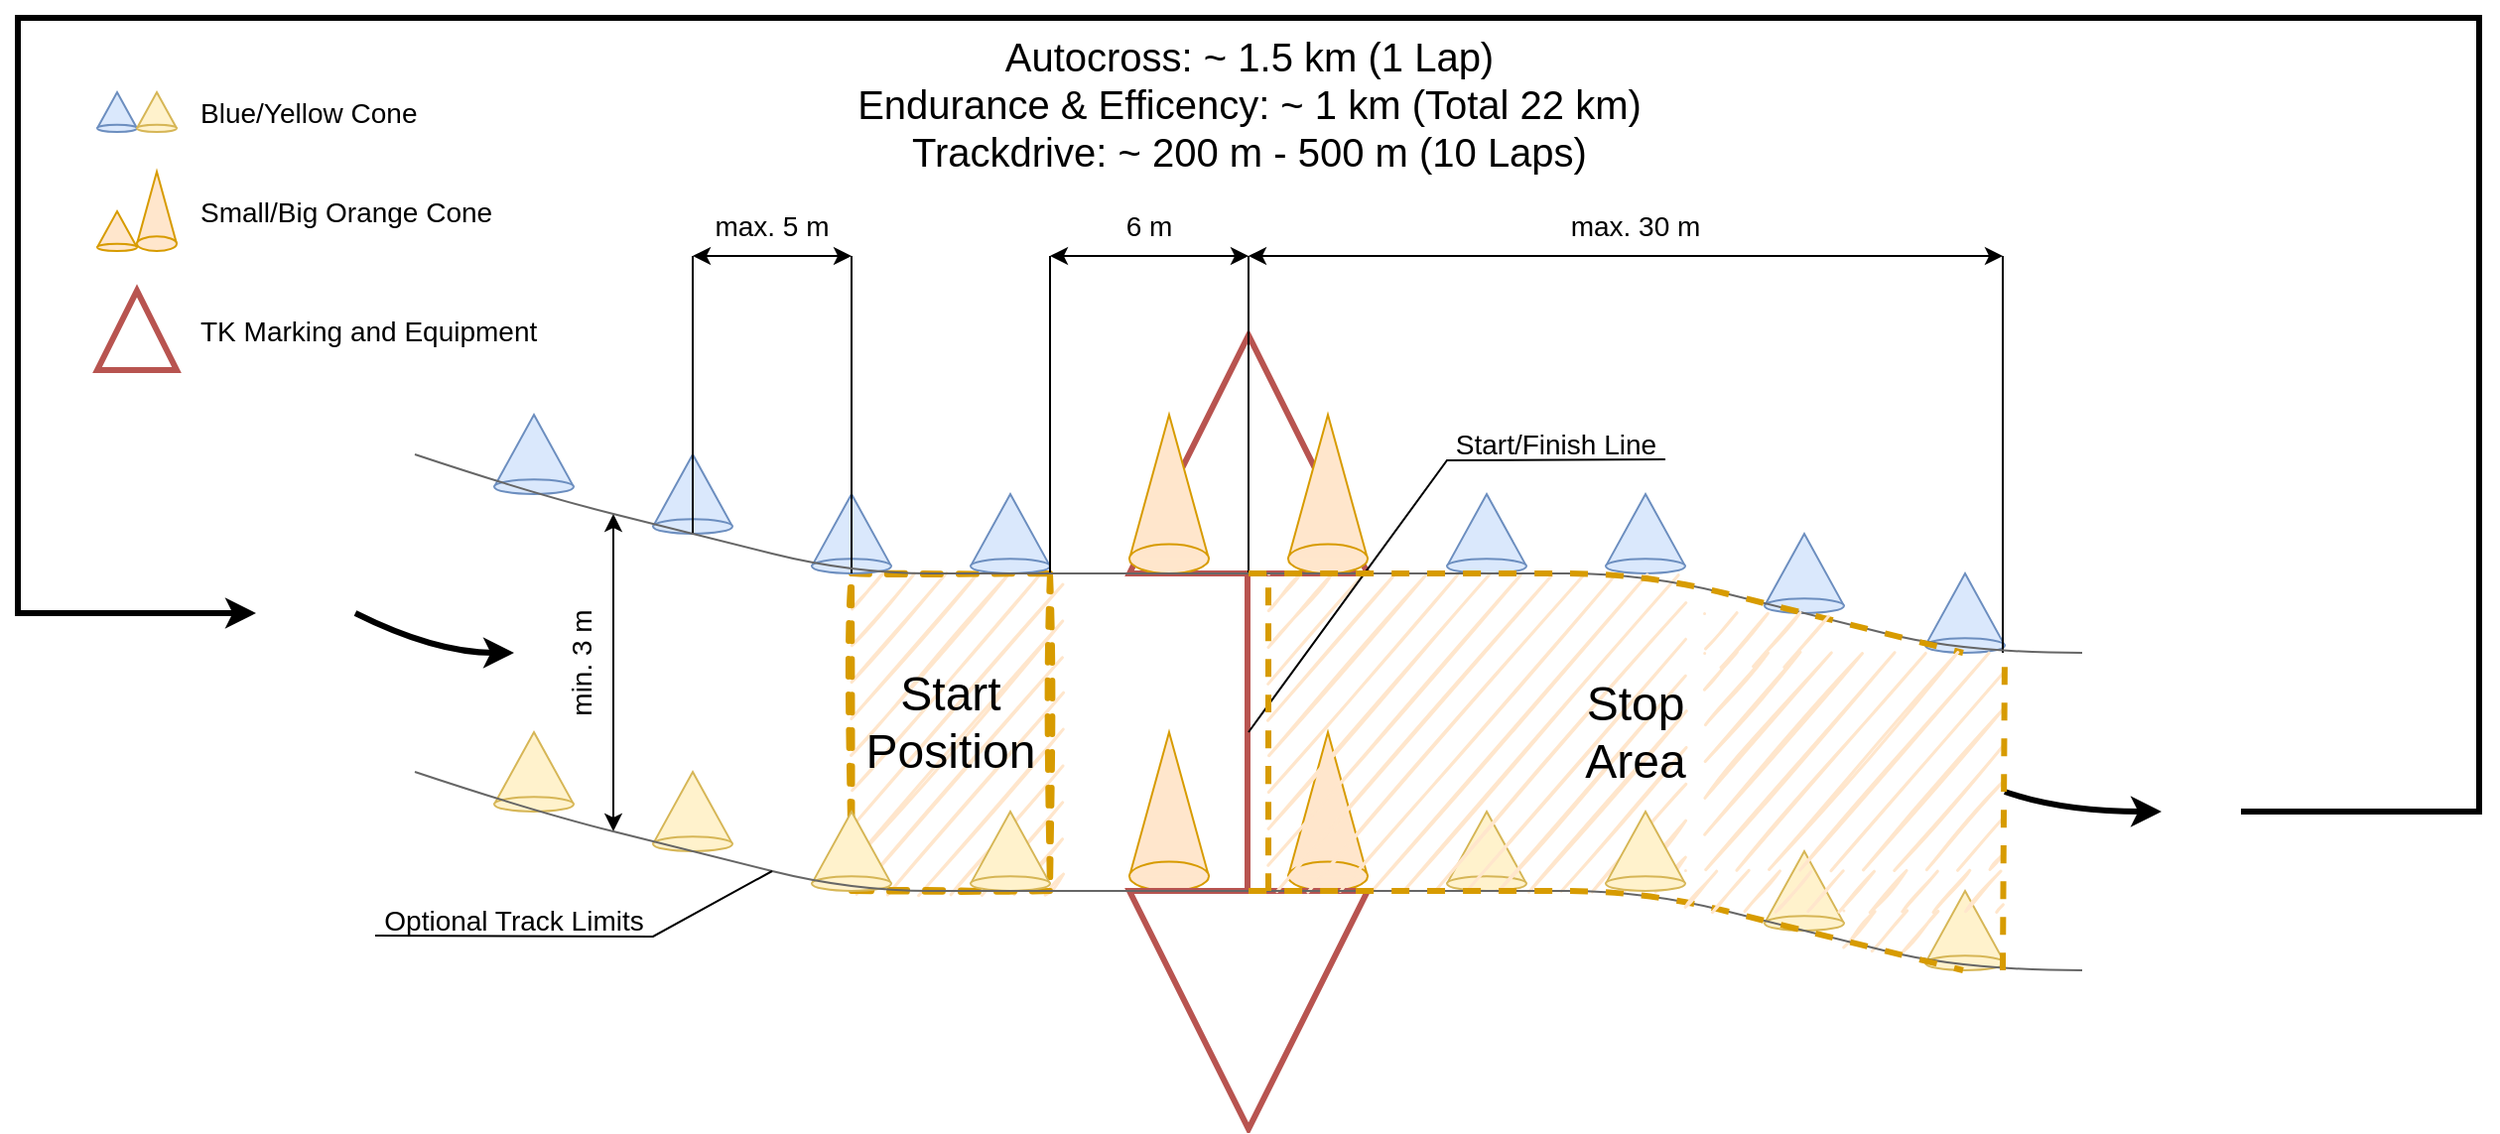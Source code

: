 <mxfile version="17.2.4" type="device"><diagram id="MuWoHAlohUoBWQjCXuMJ" name="Page-1"><mxGraphModel dx="1580" dy="1153" grid="1" gridSize="10" guides="1" tooltips="1" connect="1" arrows="1" fold="1" page="1" pageScale="1" pageWidth="827" pageHeight="1169" math="0" shadow="0"><root><mxCell id="0"/><mxCell id="1" parent="0"/><mxCell id="5dYm61Y0YN_d3e6Hcqkc-8" value="" style="whiteSpace=wrap;html=1;fillColor=#ffe6cc;strokeColor=none;sketch=1;strokeWidth=3;dashed=1;rotation=0;" vertex="1" parent="1"><mxGeometry x="1080" y="930" width="71" height="20" as="geometry"/></mxCell><mxCell id="jUUpaM-uG_o-R45H7bsd-24" value="" style="whiteSpace=wrap;html=1;fillColor=#ffe6cc;strokeColor=#d79b00;sketch=1;strokeWidth=3;dashed=1;" parent="1" vertex="1"><mxGeometry x="580" y="760" width="100" height="160" as="geometry"/></mxCell><mxCell id="hYnlsvXKL0sG7lJQO2ps-1" value="" style="verticalLabelPosition=bottom;verticalAlign=top;html=1;shape=mxgraph.basic.cone;fillColor=#dae8fc;strokeColor=#6c8ebf;" parent="1" vertex="1"><mxGeometry x="200" y="517.5" width="20" height="20" as="geometry"/></mxCell><mxCell id="hYnlsvXKL0sG7lJQO2ps-2" value="" style="verticalLabelPosition=bottom;verticalAlign=top;html=1;shape=mxgraph.basic.cone;fillColor=#fff2cc;strokeColor=#d6b656;" parent="1" vertex="1"><mxGeometry x="220" y="517.5" width="20" height="20" as="geometry"/></mxCell><mxCell id="hYnlsvXKL0sG7lJQO2ps-3" value="Blue/Yellow Cone" style="text;html=1;strokeColor=none;fillColor=none;align=left;verticalAlign=middle;whiteSpace=wrap;rounded=0;fontSize=14;" parent="1" vertex="1"><mxGeometry x="250" y="512.5" width="120" height="30" as="geometry"/></mxCell><mxCell id="hYnlsvXKL0sG7lJQO2ps-4" value="" style="verticalLabelPosition=bottom;verticalAlign=top;html=1;shape=mxgraph.basic.cone;fillColor=#ffe6cc;strokeColor=#d79b00;" parent="1" vertex="1"><mxGeometry x="220" y="557.5" width="20" height="40" as="geometry"/></mxCell><mxCell id="hYnlsvXKL0sG7lJQO2ps-5" value="" style="verticalLabelPosition=bottom;verticalAlign=top;html=1;shape=mxgraph.basic.cone;fillColor=#ffe6cc;strokeColor=#d79b00;" parent="1" vertex="1"><mxGeometry x="200" y="577.5" width="20" height="20" as="geometry"/></mxCell><mxCell id="hYnlsvXKL0sG7lJQO2ps-6" value="Small/Big Orange Cone" style="text;html=1;strokeColor=none;fillColor=none;align=left;verticalAlign=middle;whiteSpace=wrap;rounded=0;fontSize=14;" parent="1" vertex="1"><mxGeometry x="250" y="562.5" width="150" height="30" as="geometry"/></mxCell><mxCell id="hYnlsvXKL0sG7lJQO2ps-7" value="" style="triangle;whiteSpace=wrap;html=1;rotation=-90;fillColor=none;strokeColor=#b85450;strokeWidth=3;" parent="1" vertex="1"><mxGeometry x="200" y="617.5" width="40" height="40" as="geometry"/></mxCell><mxCell id="hYnlsvXKL0sG7lJQO2ps-8" value="TK Marking and Equipment" style="text;html=1;strokeColor=none;fillColor=none;align=left;verticalAlign=middle;whiteSpace=wrap;rounded=0;fontSize=14;" parent="1" vertex="1"><mxGeometry x="250" y="622.5" width="180" height="30" as="geometry"/></mxCell><mxCell id="jUUpaM-uG_o-R45H7bsd-1" value="" style="triangle;whiteSpace=wrap;html=1;rotation=-90;fillColor=none;strokeColor=#b85450;strokeWidth=3;" parent="1" vertex="1"><mxGeometry x="720" y="640" width="120" height="120" as="geometry"/></mxCell><mxCell id="jUUpaM-uG_o-R45H7bsd-2" value="" style="verticalLabelPosition=bottom;verticalAlign=top;html=1;shape=mxgraph.basic.cone;fillColor=#ffe6cc;strokeColor=#d79b00;" parent="1" vertex="1"><mxGeometry x="720" y="680" width="40" height="80" as="geometry"/></mxCell><mxCell id="jUUpaM-uG_o-R45H7bsd-3" value="" style="verticalLabelPosition=bottom;verticalAlign=top;html=1;shape=mxgraph.basic.cone;fillColor=#ffe6cc;strokeColor=#d79b00;sketch=0;" parent="1" vertex="1"><mxGeometry x="800" y="680" width="40" height="80" as="geometry"/></mxCell><mxCell id="jUUpaM-uG_o-R45H7bsd-4" value="" style="verticalLabelPosition=bottom;verticalAlign=top;html=1;shape=mxgraph.basic.cone;fillColor=#ffe6cc;strokeColor=#d79b00;" parent="1" vertex="1"><mxGeometry x="720" y="840" width="40" height="80" as="geometry"/></mxCell><mxCell id="jUUpaM-uG_o-R45H7bsd-5" value="" style="verticalLabelPosition=bottom;verticalAlign=top;html=1;shape=mxgraph.basic.cone;fillColor=#ffe6cc;strokeColor=#d79b00;" parent="1" vertex="1"><mxGeometry x="800" y="840" width="40" height="80" as="geometry"/></mxCell><mxCell id="jUUpaM-uG_o-R45H7bsd-6" value="" style="triangle;whiteSpace=wrap;html=1;rotation=90;fillColor=none;strokeColor=#b85450;strokeWidth=3;" parent="1" vertex="1"><mxGeometry x="720" y="920" width="120" height="120" as="geometry"/></mxCell><mxCell id="jUUpaM-uG_o-R45H7bsd-7" value="" style="endArrow=none;html=1;rounded=0;strokeWidth=3;entryX=0;entryY=0.5;entryDx=0;entryDy=0;exitX=0;exitY=0.5;exitDx=0;exitDy=0;fillColor=#f8cecc;strokeColor=#b85450;" parent="1" edge="1"><mxGeometry width="50" height="50" relative="1" as="geometry"><mxPoint x="779.5" y="920" as="sourcePoint"/><mxPoint x="779.5" y="760" as="targetPoint"/></mxGeometry></mxCell><mxCell id="jUUpaM-uG_o-R45H7bsd-8" value="" style="verticalLabelPosition=bottom;verticalAlign=top;html=1;shape=mxgraph.basic.cone;fillColor=#dae8fc;strokeColor=#6c8ebf;" parent="1" vertex="1"><mxGeometry x="640" y="720" width="40" height="40" as="geometry"/></mxCell><mxCell id="jUUpaM-uG_o-R45H7bsd-9" value="" style="verticalLabelPosition=bottom;verticalAlign=top;html=1;shape=mxgraph.basic.cone;fillColor=#fff2cc;strokeColor=#d6b656;" parent="1" vertex="1"><mxGeometry x="640" y="880" width="40" height="40" as="geometry"/></mxCell><mxCell id="jUUpaM-uG_o-R45H7bsd-10" value="" style="verticalLabelPosition=bottom;verticalAlign=top;html=1;shape=mxgraph.basic.cone;fillColor=#dae8fc;strokeColor=#6c8ebf;" parent="1" vertex="1"><mxGeometry x="560" y="720" width="40" height="40" as="geometry"/></mxCell><mxCell id="jUUpaM-uG_o-R45H7bsd-11" value="" style="verticalLabelPosition=bottom;verticalAlign=top;html=1;shape=mxgraph.basic.cone;fillColor=#fff2cc;strokeColor=#d6b656;" parent="1" vertex="1"><mxGeometry x="560" y="880" width="40" height="40" as="geometry"/></mxCell><mxCell id="jUUpaM-uG_o-R45H7bsd-12" value="" style="verticalLabelPosition=bottom;verticalAlign=top;html=1;shape=mxgraph.basic.cone;fillColor=#dae8fc;strokeColor=#6c8ebf;" parent="1" vertex="1"><mxGeometry x="480" y="700" width="40" height="40" as="geometry"/></mxCell><mxCell id="jUUpaM-uG_o-R45H7bsd-13" value="" style="verticalLabelPosition=bottom;verticalAlign=top;html=1;shape=mxgraph.basic.cone;fillColor=#fff2cc;strokeColor=#d6b656;" parent="1" vertex="1"><mxGeometry x="480" y="860" width="40" height="40" as="geometry"/></mxCell><mxCell id="jUUpaM-uG_o-R45H7bsd-14" value="" style="verticalLabelPosition=bottom;verticalAlign=top;html=1;shape=mxgraph.basic.cone;fillColor=#dae8fc;strokeColor=#6c8ebf;" parent="1" vertex="1"><mxGeometry x="400" y="680" width="40" height="40" as="geometry"/></mxCell><mxCell id="jUUpaM-uG_o-R45H7bsd-15" value="" style="verticalLabelPosition=bottom;verticalAlign=top;html=1;shape=mxgraph.basic.cone;fillColor=#fff2cc;strokeColor=#d6b656;" parent="1" vertex="1"><mxGeometry x="400" y="840" width="40" height="40" as="geometry"/></mxCell><mxCell id="jUUpaM-uG_o-R45H7bsd-16" value="" style="verticalLabelPosition=bottom;verticalAlign=top;html=1;shape=mxgraph.basic.cone;fillColor=#dae8fc;strokeColor=#6c8ebf;" parent="1" vertex="1"><mxGeometry x="880" y="720" width="40" height="40" as="geometry"/></mxCell><mxCell id="jUUpaM-uG_o-R45H7bsd-17" value="" style="verticalLabelPosition=bottom;verticalAlign=top;html=1;shape=mxgraph.basic.cone;fillColor=#fff2cc;strokeColor=#d6b656;" parent="1" vertex="1"><mxGeometry x="880" y="880" width="40" height="40" as="geometry"/></mxCell><mxCell id="jUUpaM-uG_o-R45H7bsd-18" value="" style="verticalLabelPosition=bottom;verticalAlign=top;html=1;shape=mxgraph.basic.cone;fillColor=#dae8fc;strokeColor=#6c8ebf;" parent="1" vertex="1"><mxGeometry x="960" y="720" width="40" height="40" as="geometry"/></mxCell><mxCell id="jUUpaM-uG_o-R45H7bsd-20" value="" style="verticalLabelPosition=bottom;verticalAlign=top;html=1;shape=mxgraph.basic.cone;fillColor=#dae8fc;strokeColor=#6c8ebf;" parent="1" vertex="1"><mxGeometry x="1040" y="740" width="40" height="40" as="geometry"/></mxCell><mxCell id="jUUpaM-uG_o-R45H7bsd-22" value="" style="verticalLabelPosition=bottom;verticalAlign=top;html=1;shape=mxgraph.basic.cone;fillColor=#dae8fc;strokeColor=#6c8ebf;" parent="1" vertex="1"><mxGeometry x="1121" y="760" width="40" height="40" as="geometry"/></mxCell><mxCell id="jUUpaM-uG_o-R45H7bsd-23" value="" style="verticalLabelPosition=bottom;verticalAlign=top;html=1;shape=mxgraph.basic.cone;fillColor=#fff2cc;strokeColor=#d6b656;" parent="1" vertex="1"><mxGeometry x="1121" y="920" width="40" height="40" as="geometry"/></mxCell><mxCell id="jUUpaM-uG_o-R45H7bsd-25" value="" style="endArrow=classic;startArrow=classic;html=1;rounded=0;" parent="1" edge="1"><mxGeometry width="50" height="50" relative="1" as="geometry"><mxPoint x="680" y="600" as="sourcePoint"/><mxPoint x="780" y="600" as="targetPoint"/></mxGeometry></mxCell><mxCell id="jUUpaM-uG_o-R45H7bsd-26" value="6 m" style="text;html=1;strokeColor=none;fillColor=none;align=center;verticalAlign=middle;whiteSpace=wrap;rounded=0;dashed=1;sketch=1;fontSize=14;" parent="1" vertex="1"><mxGeometry x="700" y="570" width="60" height="30" as="geometry"/></mxCell><mxCell id="jUUpaM-uG_o-R45H7bsd-27" value="Start Position" style="text;html=1;strokeColor=none;fillColor=none;align=center;verticalAlign=middle;whiteSpace=wrap;rounded=0;glass=0;dashed=1;sketch=1;fontSize=24;rotation=0;" parent="1" vertex="1"><mxGeometry x="580" y="820" width="100" height="30" as="geometry"/></mxCell><mxCell id="jUUpaM-uG_o-R45H7bsd-28" value="" style="whiteSpace=wrap;html=1;fillColor=#ffe6cc;strokeColor=none;sketch=1;strokeWidth=3;dashed=1;rotation=0;" parent="1" vertex="1"><mxGeometry x="790" y="760.68" width="210" height="159.32" as="geometry"/></mxCell><mxCell id="jUUpaM-uG_o-R45H7bsd-21" value="" style="verticalLabelPosition=bottom;verticalAlign=top;html=1;shape=mxgraph.basic.cone;fillColor=#fff2cc;strokeColor=#d6b656;" parent="1" vertex="1"><mxGeometry x="1040" y="900" width="40" height="40" as="geometry"/></mxCell><mxCell id="jUUpaM-uG_o-R45H7bsd-19" value="" style="verticalLabelPosition=bottom;verticalAlign=top;html=1;shape=mxgraph.basic.cone;fillColor=#fff2cc;strokeColor=#d6b656;" parent="1" vertex="1"><mxGeometry x="960" y="880" width="40" height="40" as="geometry"/></mxCell><mxCell id="jUUpaM-uG_o-R45H7bsd-29" value="Stop Area" style="text;html=1;strokeColor=none;fillColor=none;align=center;verticalAlign=middle;whiteSpace=wrap;rounded=0;glass=0;dashed=1;sketch=1;fontSize=24;rotation=0;" parent="1" vertex="1"><mxGeometry x="925" y="825" width="100" height="30" as="geometry"/></mxCell><mxCell id="jUUpaM-uG_o-R45H7bsd-31" value="" style="endArrow=none;html=1;rounded=0;exitX=1;exitY=0;exitDx=0;exitDy=0;" parent="1" source="jUUpaM-uG_o-R45H7bsd-24" edge="1"><mxGeometry width="50" height="50" relative="1" as="geometry"><mxPoint x="590" y="660" as="sourcePoint"/><mxPoint x="680" y="600" as="targetPoint"/></mxGeometry></mxCell><mxCell id="jUUpaM-uG_o-R45H7bsd-32" value="" style="endArrow=none;html=1;rounded=0;exitX=0;exitY=0.5;exitDx=0;exitDy=0;" parent="1" source="jUUpaM-uG_o-R45H7bsd-1" edge="1"><mxGeometry width="50" height="50" relative="1" as="geometry"><mxPoint x="690.0" y="770" as="sourcePoint"/><mxPoint x="780" y="600" as="targetPoint"/></mxGeometry></mxCell><mxCell id="jUUpaM-uG_o-R45H7bsd-33" value="" style="endArrow=none;html=1;rounded=0;" parent="1" edge="1"><mxGeometry width="50" height="50" relative="1" as="geometry"><mxPoint x="1160" y="800" as="sourcePoint"/><mxPoint x="1160" y="600" as="targetPoint"/></mxGeometry></mxCell><mxCell id="jUUpaM-uG_o-R45H7bsd-34" value="" style="endArrow=classic;startArrow=classic;html=1;rounded=0;" parent="1" edge="1"><mxGeometry width="50" height="50" relative="1" as="geometry"><mxPoint x="780" y="600" as="sourcePoint"/><mxPoint x="1160" y="600" as="targetPoint"/></mxGeometry></mxCell><mxCell id="jUUpaM-uG_o-R45H7bsd-35" value="max. 30 m" style="text;html=1;strokeColor=none;fillColor=none;align=center;verticalAlign=middle;whiteSpace=wrap;rounded=0;dashed=1;sketch=1;fontSize=14;" parent="1" vertex="1"><mxGeometry x="940" y="570" width="70" height="30" as="geometry"/></mxCell><mxCell id="jUUpaM-uG_o-R45H7bsd-36" value="" style="endArrow=classic;startArrow=classic;html=1;rounded=0;" parent="1" edge="1"><mxGeometry width="50" height="50" relative="1" as="geometry"><mxPoint x="460" y="890" as="sourcePoint"/><mxPoint x="460" y="730" as="targetPoint"/></mxGeometry></mxCell><mxCell id="jUUpaM-uG_o-R45H7bsd-37" value="min. 3 m" style="text;html=1;strokeColor=none;fillColor=none;align=center;verticalAlign=middle;whiteSpace=wrap;rounded=0;dashed=1;sketch=1;rotation=-90;fontSize=14;" parent="1" vertex="1"><mxGeometry x="414" y="790" width="60" height="30" as="geometry"/></mxCell><mxCell id="jUUpaM-uG_o-R45H7bsd-38" value="" style="endArrow=classic;startArrow=classic;html=1;rounded=0;" parent="1" edge="1"><mxGeometry width="50" height="50" relative="1" as="geometry"><mxPoint x="500" y="600" as="sourcePoint"/><mxPoint x="580" y="600" as="targetPoint"/></mxGeometry></mxCell><mxCell id="jUUpaM-uG_o-R45H7bsd-39" value="" style="endArrow=none;html=1;rounded=0;exitX=0.5;exitY=1;exitDx=0;exitDy=0;exitPerimeter=0;" parent="1" source="jUUpaM-uG_o-R45H7bsd-12" edge="1"><mxGeometry width="50" height="50" relative="1" as="geometry"><mxPoint x="530" y="690" as="sourcePoint"/><mxPoint x="500" y="600" as="targetPoint"/></mxGeometry></mxCell><mxCell id="jUUpaM-uG_o-R45H7bsd-40" value="" style="endArrow=none;html=1;rounded=0;exitX=0.5;exitY=1;exitDx=0;exitDy=0;exitPerimeter=0;" parent="1" source="jUUpaM-uG_o-R45H7bsd-10" edge="1"><mxGeometry width="50" height="50" relative="1" as="geometry"><mxPoint x="580" y="690" as="sourcePoint"/><mxPoint x="580" y="600" as="targetPoint"/></mxGeometry></mxCell><mxCell id="jUUpaM-uG_o-R45H7bsd-41" value="max. 5 m" style="text;html=1;strokeColor=none;fillColor=none;align=center;verticalAlign=middle;whiteSpace=wrap;rounded=0;dashed=1;sketch=1;rotation=0;fontSize=14;" parent="1" vertex="1"><mxGeometry x="510" y="570" width="60" height="30" as="geometry"/></mxCell><mxCell id="jUUpaM-uG_o-R45H7bsd-45" value="Start/Finish Line" style="text;html=1;strokeColor=none;fillColor=none;align=center;verticalAlign=middle;whiteSpace=wrap;rounded=0;dashed=1;sketch=1;fontSize=14;" parent="1" vertex="1"><mxGeometry x="880" y="680" width="110" height="30" as="geometry"/></mxCell><mxCell id="jUUpaM-uG_o-R45H7bsd-46" value="" style="endArrow=none;html=1;rounded=0;entryX=1;entryY=0.75;entryDx=0;entryDy=0;" parent="1" target="jUUpaM-uG_o-R45H7bsd-45" edge="1"><mxGeometry width="50" height="50" relative="1" as="geometry"><mxPoint x="780" y="840" as="sourcePoint"/><mxPoint x="830" y="790" as="targetPoint"/><Array as="points"><mxPoint x="880" y="703"/></Array></mxGeometry></mxCell><mxCell id="jUUpaM-uG_o-R45H7bsd-47" value="" style="endArrow=none;html=1;curved=1;fillColor=#f5f5f5;strokeColor=#666666;" parent="1" edge="1"><mxGeometry width="50" height="50" relative="1" as="geometry"><mxPoint x="360" y="860" as="sourcePoint"/><mxPoint x="1200" y="960" as="targetPoint"/><Array as="points"><mxPoint x="420" y="880"/><mxPoint x="500" y="900"/><mxPoint x="580" y="920"/><mxPoint x="660" y="920"/><mxPoint x="740" y="920"/><mxPoint x="820" y="920"/><mxPoint x="900" y="920"/><mxPoint x="980" y="920"/><mxPoint x="1060" y="940"/><mxPoint x="1140" y="960"/></Array></mxGeometry></mxCell><mxCell id="jUUpaM-uG_o-R45H7bsd-49" value="" style="endArrow=none;html=1;curved=1;fillColor=#f5f5f5;strokeColor=#666666;" parent="1" edge="1"><mxGeometry width="50" height="50" relative="1" as="geometry"><mxPoint x="360" y="700" as="sourcePoint"/><mxPoint x="1200" y="800" as="targetPoint"/><Array as="points"><mxPoint x="420" y="720"/><mxPoint x="500" y="740"/><mxPoint x="580" y="760"/><mxPoint x="660" y="760"/><mxPoint x="740" y="760"/><mxPoint x="820" y="760"/><mxPoint x="900" y="760"/><mxPoint x="980" y="760"/><mxPoint x="1060" y="780"/><mxPoint x="1140" y="800"/></Array></mxGeometry></mxCell><mxCell id="jUUpaM-uG_o-R45H7bsd-50" value="" style="endArrow=classic;html=1;curved=1;strokeWidth=3;" parent="1" edge="1"><mxGeometry width="50" height="50" relative="1" as="geometry"><mxPoint x="330" y="780" as="sourcePoint"/><mxPoint x="410" y="800" as="targetPoint"/><Array as="points"><mxPoint x="370" y="800"/></Array></mxGeometry></mxCell><mxCell id="jUUpaM-uG_o-R45H7bsd-52" value="" style="endArrow=classic;html=1;strokeWidth=3;curved=1;" parent="1" edge="1"><mxGeometry width="50" height="50" relative="1" as="geometry"><mxPoint x="1161" y="870" as="sourcePoint"/><mxPoint x="1240" y="880" as="targetPoint"/><Array as="points"><mxPoint x="1190" y="880"/></Array></mxGeometry></mxCell><mxCell id="jUUpaM-uG_o-R45H7bsd-53" value="Autocross: ~ 1.5 km (1 Lap)&lt;br style=&quot;font-size: 20px;&quot;&gt;Endurance &amp;amp; Efficency: ~ 1 km (Total 22 km)&lt;br style=&quot;font-size: 20px;&quot;&gt;Trackdrive: ~ 200 m - 500 m (10 Laps)" style="text;html=1;strokeColor=none;fillColor=none;align=center;verticalAlign=middle;whiteSpace=wrap;rounded=0;dashed=1;sketch=1;fontSize=20;" parent="1" vertex="1"><mxGeometry x="577.5" y="487.5" width="405" height="70" as="geometry"/></mxCell><mxCell id="jUUpaM-uG_o-R45H7bsd-54" value="" style="endArrow=classic;html=1;strokeWidth=3;rounded=0;" parent="1" edge="1"><mxGeometry width="50" height="50" relative="1" as="geometry"><mxPoint x="1280" y="880" as="sourcePoint"/><mxPoint x="280" y="780" as="targetPoint"/><Array as="points"><mxPoint x="1400" y="880"/><mxPoint x="1400" y="480"/><mxPoint x="160" y="480"/><mxPoint x="160" y="780"/></Array></mxGeometry></mxCell><mxCell id="yGmBvzYbvkXb6pHVGIK4-1" value="Optional Track Limits" style="text;html=1;strokeColor=none;fillColor=none;align=center;verticalAlign=middle;whiteSpace=wrap;rounded=0;dashed=1;sketch=1;fontSize=14;" parent="1" vertex="1"><mxGeometry x="340" y="920" width="140" height="30" as="geometry"/></mxCell><mxCell id="yGmBvzYbvkXb6pHVGIK4-2" value="" style="endArrow=none;html=1;rounded=0;exitX=0;exitY=0.75;exitDx=0;exitDy=0;" parent="1" source="yGmBvzYbvkXb6pHVGIK4-1" edge="1"><mxGeometry width="50" height="50" relative="1" as="geometry"><mxPoint x="920" y="1060" as="sourcePoint"/><mxPoint x="540" y="910" as="targetPoint"/><Array as="points"><mxPoint x="480" y="943"/></Array></mxGeometry></mxCell><mxCell id="5dYm61Y0YN_d3e6Hcqkc-2" value="" style="endArrow=none;html=1;exitX=0;exitY=0.5;exitDx=0;exitDy=0;fillColor=#ffe6cc;strokeColor=#d79b00;strokeWidth=3;curved=1;dashed=1;" edge="1" parent="1" source="jUUpaM-uG_o-R45H7bsd-1"><mxGeometry width="50" height="50" relative="1" as="geometry"><mxPoint x="790" y="780" as="sourcePoint"/><mxPoint x="1140" y="800" as="targetPoint"/><Array as="points"><mxPoint x="900" y="760"/><mxPoint x="980" y="760"/><mxPoint x="1060" y="780"/></Array></mxGeometry></mxCell><mxCell id="5dYm61Y0YN_d3e6Hcqkc-3" value="" style="endArrow=none;html=1;exitX=0;exitY=0.5;exitDx=0;exitDy=0;fillColor=#ffe6cc;strokeColor=#d79b00;strokeWidth=3;curved=1;dashed=1;" edge="1" parent="1"><mxGeometry width="50" height="50" relative="1" as="geometry"><mxPoint x="780" y="920" as="sourcePoint"/><mxPoint x="1140" y="960" as="targetPoint"/><Array as="points"><mxPoint x="900" y="920"/><mxPoint x="980" y="920"/><mxPoint x="1060" y="940"/></Array></mxGeometry></mxCell><mxCell id="5dYm61Y0YN_d3e6Hcqkc-5" value="" style="whiteSpace=wrap;html=1;fillColor=#ffe6cc;strokeColor=none;sketch=1;strokeWidth=3;dashed=1;rotation=0;" vertex="1" parent="1"><mxGeometry x="1010" y="800" width="151" height="109.32" as="geometry"/></mxCell><mxCell id="5dYm61Y0YN_d3e6Hcqkc-6" value="" style="whiteSpace=wrap;html=1;fillColor=#ffe6cc;strokeColor=none;sketch=1;strokeWidth=3;dashed=1;rotation=0;" vertex="1" parent="1"><mxGeometry x="1010" y="780" width="60" height="20" as="geometry"/></mxCell><mxCell id="5dYm61Y0YN_d3e6Hcqkc-7" value="" style="whiteSpace=wrap;html=1;fillColor=#ffe6cc;strokeColor=none;sketch=1;strokeWidth=3;dashed=1;rotation=0;" vertex="1" parent="1"><mxGeometry x="1000" y="910" width="160" height="20" as="geometry"/></mxCell><mxCell id="5dYm61Y0YN_d3e6Hcqkc-10" value="" style="endArrow=none;html=1;dashed=1;strokeWidth=3;curved=1;fillColor=#ffe6cc;strokeColor=#d79b00;" edge="1" parent="1"><mxGeometry width="50" height="50" relative="1" as="geometry"><mxPoint x="790" y="920" as="sourcePoint"/><mxPoint x="790" y="760" as="targetPoint"/></mxGeometry></mxCell><mxCell id="5dYm61Y0YN_d3e6Hcqkc-11" value="" style="endArrow=none;html=1;dashed=1;strokeWidth=3;curved=1;entryX=1;entryY=0;entryDx=0;entryDy=0;fillColor=#ffe6cc;strokeColor=#d79b00;" edge="1" parent="1" target="5dYm61Y0YN_d3e6Hcqkc-5"><mxGeometry width="50" height="50" relative="1" as="geometry"><mxPoint x="1160" y="960" as="sourcePoint"/><mxPoint x="1000" y="980" as="targetPoint"/></mxGeometry></mxCell></root></mxGraphModel></diagram></mxfile>